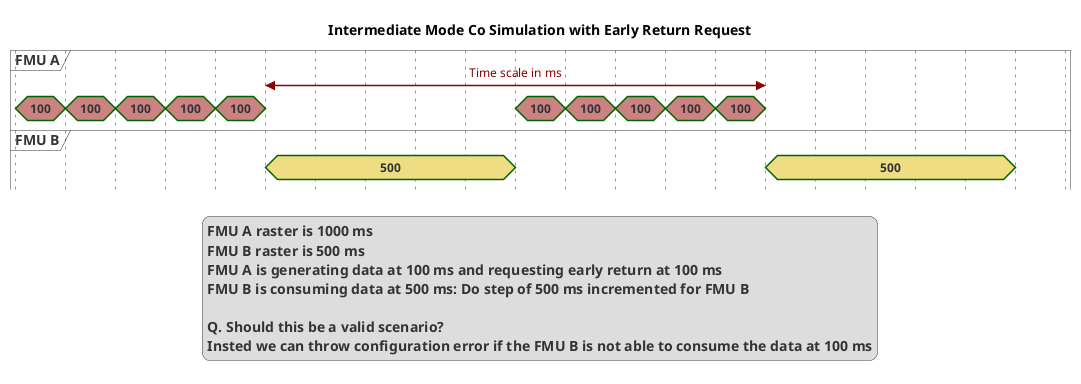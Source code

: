 ' Co Simulation timing diagram
@startuml
' Define models in the system

Title Intermediate Mode Co Simulation with Early Return Request
legend
FMU A raster is 1000 ms
FMU B raster is 500 ms
FMU A is generating data at 100 ms and requesting early return at 100 ms
FMU B is consuming data at 500 ms: Do step of 500 ms incremented for FMU B

Q. Should this be a valid scenario?
Insted we can throw configuration error if the FMU B is not able to consume the data at 100 ms
endlegend

hide time-axis

concise "FMU A" as FMU_A
concise "FMU B" as FMU_B

@FMU_A
0.0 is "100" #CD8282
100.0 is "100" #CD8282
200.0 is "100" #CD8282
300.0 is "100" #CD8282
400.0 is "100" #CD8282
500.0 is {hidden}
1000.0 is "100" #CD8282
1100.0 is "100" #CD8282
1200.0 is "100" #CD8282
1300.0 is "100" #CD8282
1400.0 is "100" #CD8282
1500.0 is {hidden}

@FMU_B
0.0 is {hidden}
500.0 is "500" #EEDD82
1000.0 is {hidden}
1500.0 is "500" #EEDD82
2000.0 is {hidden}

' Define the time axis
@-1
@0
@1000
@2000

@FMU_A
@500 <-> @1500 : Time scale in ms

@enduml
